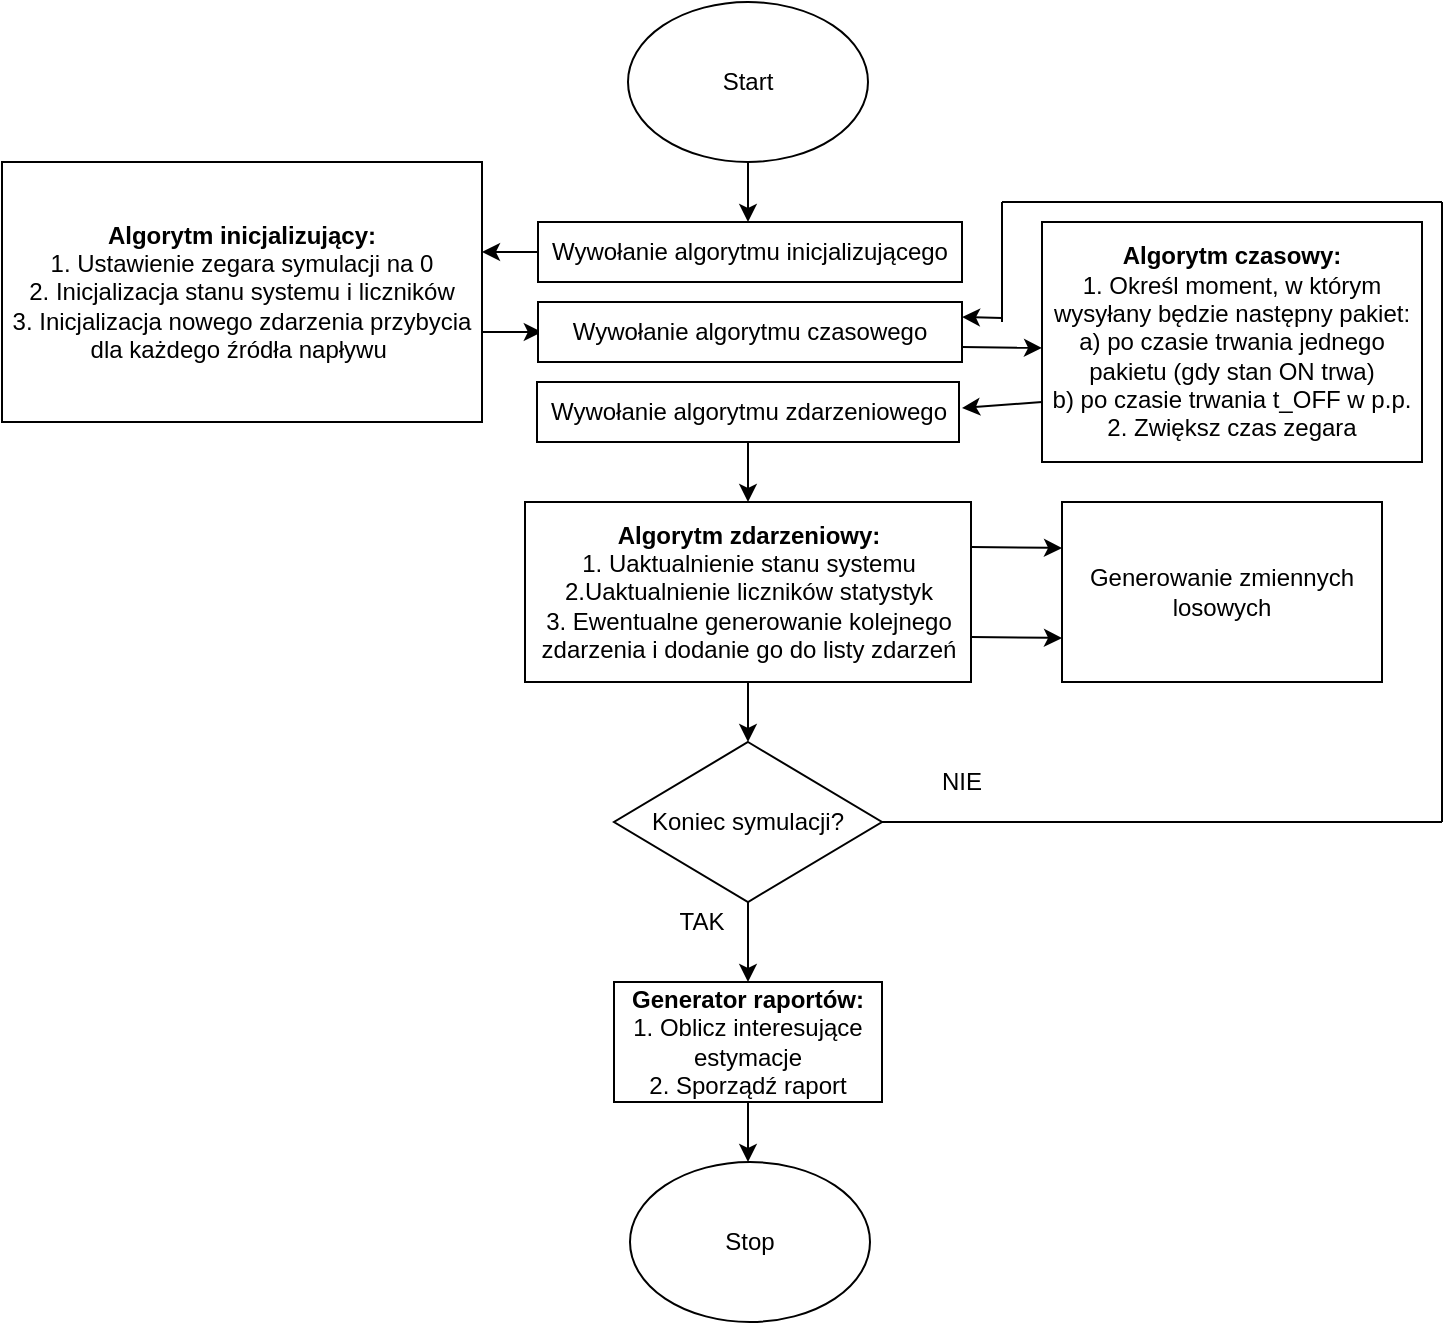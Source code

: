 <mxfile version="13.10.0" type="embed">
    <diagram id="PiXN8TsfP4yFwK-LU0Cb" name="Page-1">
        <mxGraphModel dx="983" dy="650" grid="1" gridSize="10" guides="1" tooltips="1" connect="1" arrows="1" fold="1" page="1" pageScale="1" pageWidth="827" pageHeight="1169" math="0" shadow="0">
            <root>
                <mxCell id="0"/>
                <mxCell id="1" parent="0"/>
                <mxCell id="c84KIxqxelt80kFMZwKS-1" value="Start" style="ellipse;whiteSpace=wrap;html=1;" parent="1" vertex="1">
                    <mxGeometry x="353" y="20" width="120" height="80" as="geometry"/>
                </mxCell>
                <mxCell id="c84KIxqxelt80kFMZwKS-2" value="" style="endArrow=classic;html=1;exitX=0.5;exitY=1;exitDx=0;exitDy=0;" parent="1" source="c84KIxqxelt80kFMZwKS-1" edge="1">
                    <mxGeometry width="50" height="50" relative="1" as="geometry">
                        <mxPoint x="350" y="170" as="sourcePoint"/>
                        <mxPoint x="413" y="130" as="targetPoint"/>
                    </mxGeometry>
                </mxCell>
                <mxCell id="c84KIxqxelt80kFMZwKS-3" value="Wywołanie algorytmu inicjalizującego" style="rounded=0;whiteSpace=wrap;html=1;" parent="1" vertex="1">
                    <mxGeometry x="308" y="130" width="212" height="30" as="geometry"/>
                </mxCell>
                <mxCell id="c84KIxqxelt80kFMZwKS-4" value="" style="endArrow=classic;html=1;exitX=0;exitY=0.5;exitDx=0;exitDy=0;" parent="1" source="c84KIxqxelt80kFMZwKS-3" edge="1">
                    <mxGeometry width="50" height="50" relative="1" as="geometry">
                        <mxPoint x="310" y="230" as="sourcePoint"/>
                        <mxPoint x="280" y="145" as="targetPoint"/>
                    </mxGeometry>
                </mxCell>
                <mxCell id="c84KIxqxelt80kFMZwKS-5" value="" style="endArrow=classic;html=1;entryX=0.009;entryY=0.5;entryDx=0;entryDy=0;entryPerimeter=0;" parent="1" target="c84KIxqxelt80kFMZwKS-6" edge="1">
                    <mxGeometry width="50" height="50" relative="1" as="geometry">
                        <mxPoint x="280" y="185" as="sourcePoint"/>
                        <mxPoint x="310" y="190" as="targetPoint"/>
                    </mxGeometry>
                </mxCell>
                <mxCell id="c84KIxqxelt80kFMZwKS-6" value="Wywołanie algorytmu czasowego" style="rounded=0;whiteSpace=wrap;html=1;" parent="1" vertex="1">
                    <mxGeometry x="308" y="170" width="212" height="30" as="geometry"/>
                </mxCell>
                <mxCell id="c84KIxqxelt80kFMZwKS-7" value="&lt;b&gt;Algorytm inicjalizujący:&lt;/b&gt;&lt;br&gt;1. Ustawienie zegara symulacji na 0&lt;br&gt;2. Inicjalizacja stanu systemu i liczników&lt;br&gt;3. Inicjalizacja nowego zdarzenia przybycia dla każdego źródła napływu&amp;nbsp;" style="rounded=0;whiteSpace=wrap;html=1;" parent="1" vertex="1">
                    <mxGeometry x="40" y="100" width="240" height="130" as="geometry"/>
                </mxCell>
                <mxCell id="c84KIxqxelt80kFMZwKS-8" value="" style="endArrow=classic;html=1;exitX=1;exitY=0.75;exitDx=0;exitDy=0;" parent="1" source="c84KIxqxelt80kFMZwKS-6" edge="1">
                    <mxGeometry width="50" height="50" relative="1" as="geometry">
                        <mxPoint x="40" y="300" as="sourcePoint"/>
                        <mxPoint x="560" y="193" as="targetPoint"/>
                    </mxGeometry>
                </mxCell>
                <mxCell id="c84KIxqxelt80kFMZwKS-9" value="&lt;b&gt;Algorytm czasowy:&lt;/b&gt;&lt;br&gt;1. Określ moment, w którym wysyłany będzie następny pakiet:&lt;br&gt;a) po czasie trwania jednego pakietu (gdy stan ON trwa)&lt;br&gt;b) po czasie trwania t_OFF w p.p.&lt;br&gt;2. Zwiększ czas zegara" style="rounded=0;whiteSpace=wrap;html=1;" parent="1" vertex="1">
                    <mxGeometry x="560" y="130" width="190" height="120" as="geometry"/>
                </mxCell>
                <mxCell id="c84KIxqxelt80kFMZwKS-10" value="Wywołanie algorytmu zdarzeniowego" style="rounded=0;whiteSpace=wrap;html=1;" parent="1" vertex="1">
                    <mxGeometry x="307.5" y="210" width="211" height="30" as="geometry"/>
                </mxCell>
                <mxCell id="c84KIxqxelt80kFMZwKS-11" value="" style="endArrow=classic;html=1;exitX=0;exitY=0.75;exitDx=0;exitDy=0;" parent="1" source="c84KIxqxelt80kFMZwKS-9" edge="1">
                    <mxGeometry width="50" height="50" relative="1" as="geometry">
                        <mxPoint x="40" y="320" as="sourcePoint"/>
                        <mxPoint x="520" y="223" as="targetPoint"/>
                    </mxGeometry>
                </mxCell>
                <mxCell id="c84KIxqxelt80kFMZwKS-12" value="" style="endArrow=classic;html=1;exitX=0.5;exitY=1;exitDx=0;exitDy=0;" parent="1" source="c84KIxqxelt80kFMZwKS-10" edge="1">
                    <mxGeometry width="50" height="50" relative="1" as="geometry">
                        <mxPoint x="40" y="320" as="sourcePoint"/>
                        <mxPoint x="413" y="270" as="targetPoint"/>
                    </mxGeometry>
                </mxCell>
                <mxCell id="c84KIxqxelt80kFMZwKS-13" value="&lt;b&gt;Algorytm zdarzeniowy:&lt;br&gt;&lt;/b&gt;1. Uaktualnienie stanu systemu&lt;br&gt;2.Uaktualnienie liczników statystyk&lt;br&gt;3. Ewentualne generowanie kolejnego zdarzenia i dodanie go do listy zdarzeń" style="rounded=0;whiteSpace=wrap;html=1;" parent="1" vertex="1">
                    <mxGeometry x="301.5" y="270" width="223" height="90" as="geometry"/>
                </mxCell>
                <mxCell id="c84KIxqxelt80kFMZwKS-16" value="" style="endArrow=classic;html=1;exitX=1;exitY=0.25;exitDx=0;exitDy=0;" parent="1" source="c84KIxqxelt80kFMZwKS-13" edge="1">
                    <mxGeometry width="50" height="50" relative="1" as="geometry">
                        <mxPoint x="40" y="430" as="sourcePoint"/>
                        <mxPoint x="570" y="293" as="targetPoint"/>
                    </mxGeometry>
                </mxCell>
                <mxCell id="c84KIxqxelt80kFMZwKS-17" value="" style="endArrow=classic;html=1;exitX=1;exitY=0.75;exitDx=0;exitDy=0;" parent="1" source="c84KIxqxelt80kFMZwKS-13" edge="1">
                    <mxGeometry width="50" height="50" relative="1" as="geometry">
                        <mxPoint x="40" y="430" as="sourcePoint"/>
                        <mxPoint x="570" y="338" as="targetPoint"/>
                    </mxGeometry>
                </mxCell>
                <mxCell id="c84KIxqxelt80kFMZwKS-18" value="Generowanie zmiennych losowych" style="rounded=0;whiteSpace=wrap;html=1;" parent="1" vertex="1">
                    <mxGeometry x="570" y="270" width="160" height="90" as="geometry"/>
                </mxCell>
                <mxCell id="c84KIxqxelt80kFMZwKS-19" value="" style="endArrow=classic;html=1;exitX=0.5;exitY=1;exitDx=0;exitDy=0;entryX=0.5;entryY=0;entryDx=0;entryDy=0;" parent="1" source="c84KIxqxelt80kFMZwKS-13" target="c84KIxqxelt80kFMZwKS-21" edge="1">
                    <mxGeometry width="50" height="50" relative="1" as="geometry">
                        <mxPoint x="40" y="430" as="sourcePoint"/>
                        <mxPoint x="413" y="400" as="targetPoint"/>
                    </mxGeometry>
                </mxCell>
                <mxCell id="c84KIxqxelt80kFMZwKS-21" value="Koniec symulacji?" style="rhombus;whiteSpace=wrap;html=1;" parent="1" vertex="1">
                    <mxGeometry x="346" y="390" width="134" height="80" as="geometry"/>
                </mxCell>
                <mxCell id="c84KIxqxelt80kFMZwKS-22" value="" style="endArrow=classic;html=1;exitX=0.5;exitY=1;exitDx=0;exitDy=0;" parent="1" source="c84KIxqxelt80kFMZwKS-21" edge="1">
                    <mxGeometry width="50" height="50" relative="1" as="geometry">
                        <mxPoint x="40" y="550" as="sourcePoint"/>
                        <mxPoint x="413" y="510" as="targetPoint"/>
                    </mxGeometry>
                </mxCell>
                <mxCell id="c84KIxqxelt80kFMZwKS-23" value="" style="endArrow=none;html=1;entryX=1;entryY=0.5;entryDx=0;entryDy=0;" parent="1" target="c84KIxqxelt80kFMZwKS-21" edge="1">
                    <mxGeometry width="50" height="50" relative="1" as="geometry">
                        <mxPoint x="760" y="430" as="sourcePoint"/>
                        <mxPoint x="90" y="540" as="targetPoint"/>
                    </mxGeometry>
                </mxCell>
                <mxCell id="c84KIxqxelt80kFMZwKS-24" value="NIE" style="text;html=1;strokeColor=none;fillColor=none;align=center;verticalAlign=middle;whiteSpace=wrap;rounded=0;" parent="1" vertex="1">
                    <mxGeometry x="500" y="400" width="40" height="20" as="geometry"/>
                </mxCell>
                <mxCell id="c84KIxqxelt80kFMZwKS-25" value="TAK" style="text;html=1;strokeColor=none;fillColor=none;align=center;verticalAlign=middle;whiteSpace=wrap;rounded=0;" parent="1" vertex="1">
                    <mxGeometry x="370" y="470" width="40" height="20" as="geometry"/>
                </mxCell>
                <mxCell id="c84KIxqxelt80kFMZwKS-26" value="" style="endArrow=none;html=1;" parent="1" edge="1">
                    <mxGeometry width="50" height="50" relative="1" as="geometry">
                        <mxPoint x="760" y="430" as="sourcePoint"/>
                        <mxPoint x="760" y="120" as="targetPoint"/>
                    </mxGeometry>
                </mxCell>
                <mxCell id="c84KIxqxelt80kFMZwKS-27" value="" style="endArrow=none;html=1;" parent="1" edge="1">
                    <mxGeometry width="50" height="50" relative="1" as="geometry">
                        <mxPoint x="760" y="120" as="sourcePoint"/>
                        <mxPoint x="540" y="120" as="targetPoint"/>
                    </mxGeometry>
                </mxCell>
                <mxCell id="c84KIxqxelt80kFMZwKS-28" value="" style="endArrow=none;html=1;" parent="1" edge="1">
                    <mxGeometry width="50" height="50" relative="1" as="geometry">
                        <mxPoint x="540" y="120" as="sourcePoint"/>
                        <mxPoint x="540" y="180" as="targetPoint"/>
                    </mxGeometry>
                </mxCell>
                <mxCell id="c84KIxqxelt80kFMZwKS-29" value="" style="endArrow=classic;html=1;entryX=1;entryY=0.25;entryDx=0;entryDy=0;" parent="1" target="c84KIxqxelt80kFMZwKS-6" edge="1">
                    <mxGeometry width="50" height="50" relative="1" as="geometry">
                        <mxPoint x="540" y="178" as="sourcePoint"/>
                        <mxPoint x="540" y="178" as="targetPoint"/>
                    </mxGeometry>
                </mxCell>
                <mxCell id="c84KIxqxelt80kFMZwKS-30" value="Generator raportów:&lt;br&gt;&lt;span style=&quot;font-weight: normal&quot;&gt;1. Oblicz interesujące estymacje&lt;br&gt;2. Sporządź raport&lt;/span&gt;" style="rounded=0;whiteSpace=wrap;html=1;fontStyle=1" parent="1" vertex="1">
                    <mxGeometry x="346" y="510" width="134" height="60" as="geometry"/>
                </mxCell>
                <mxCell id="c84KIxqxelt80kFMZwKS-31" value="" style="endArrow=classic;html=1;exitX=0.5;exitY=1;exitDx=0;exitDy=0;" parent="1" source="c84KIxqxelt80kFMZwKS-30" edge="1">
                    <mxGeometry width="50" height="50" relative="1" as="geometry">
                        <mxPoint x="40" y="640" as="sourcePoint"/>
                        <mxPoint x="413" y="600" as="targetPoint"/>
                    </mxGeometry>
                </mxCell>
                <mxCell id="c84KIxqxelt80kFMZwKS-32" value="Stop" style="ellipse;whiteSpace=wrap;html=1;" parent="1" vertex="1">
                    <mxGeometry x="354" y="600" width="120" height="80" as="geometry"/>
                </mxCell>
            </root>
        </mxGraphModel>
    </diagram>
</mxfile>
